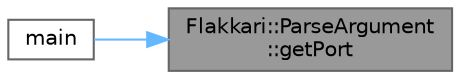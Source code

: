 digraph "Flakkari::ParseArgument::getPort"
{
 // LATEX_PDF_SIZE
  bgcolor="transparent";
  edge [fontname=Helvetica,fontsize=10,labelfontname=Helvetica,labelfontsize=10];
  node [fontname=Helvetica,fontsize=10,shape=box,height=0.2,width=0.4];
  rankdir="RL";
  Node1 [id="Node000001",label="Flakkari::ParseArgument\l::getPort",height=0.2,width=0.4,color="gray40", fillcolor="grey60", style="filled", fontcolor="black",tooltip="Gets the port number."];
  Node1 -> Node2 [id="edge1_Node000001_Node000002",dir="back",color="steelblue1",style="solid",tooltip=" "];
  Node2 [id="Node000002",label="main",height=0.2,width=0.4,color="grey40", fillcolor="white", style="filled",URL="$da/de0/core_8cpp.html#ac8199b7b8d995e036e2765a414c671fa",tooltip=" "];
}
